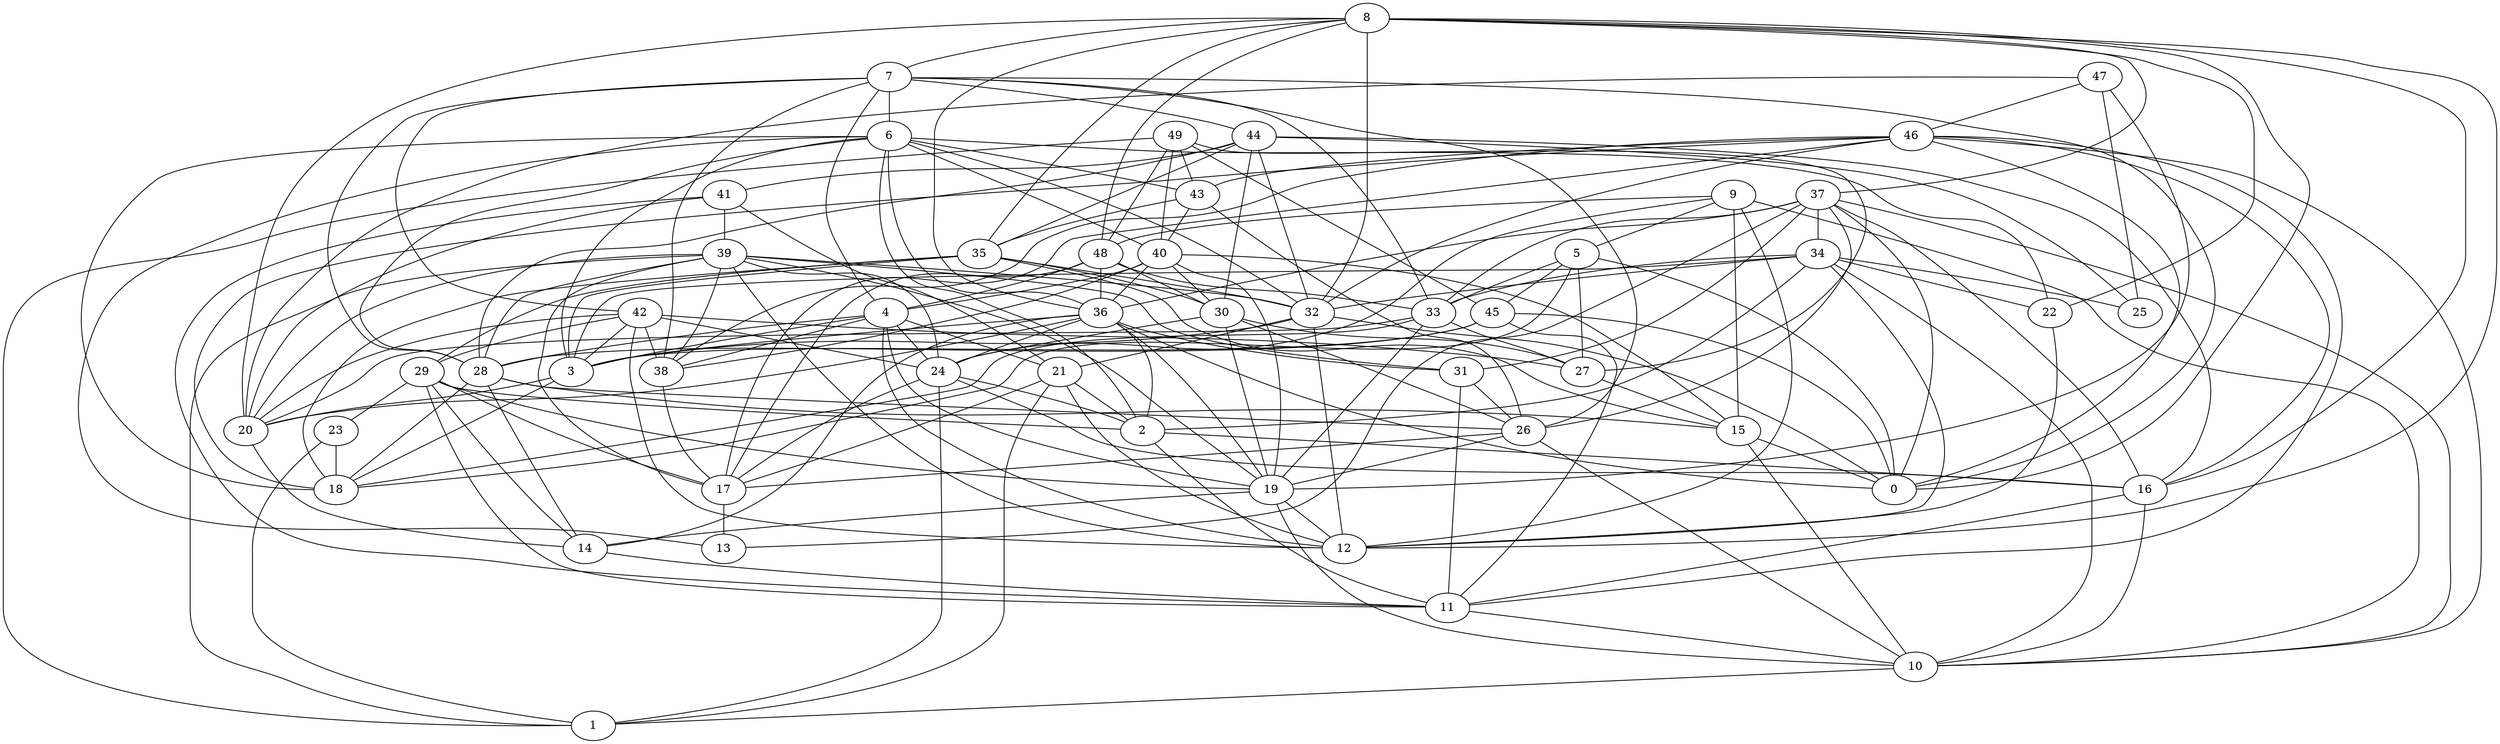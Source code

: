digraph GG_graph {

subgraph G_graph {
edge [color = black]
"26" -> "10" [dir = none]
"26" -> "17" [dir = none]
"32" -> "3" [dir = none]
"20" -> "14" [dir = none]
"31" -> "11" [dir = none]
"31" -> "26" [dir = none]
"34" -> "22" [dir = none]
"34" -> "33" [dir = none]
"34" -> "3" [dir = none]
"19" -> "12" [dir = none]
"19" -> "10" [dir = none]
"41" -> "39" [dir = none]
"41" -> "11" [dir = none]
"28" -> "14" [dir = none]
"28" -> "15" [dir = none]
"10" -> "1" [dir = none]
"7" -> "44" [dir = none]
"7" -> "6" [dir = none]
"7" -> "26" [dir = none]
"7" -> "38" [dir = none]
"7" -> "0" [dir = none]
"7" -> "28" [dir = none]
"29" -> "19" [dir = none]
"29" -> "11" [dir = none]
"29" -> "14" [dir = none]
"29" -> "23" [dir = none]
"23" -> "18" [dir = none]
"21" -> "1" [dir = none]
"21" -> "12" [dir = none]
"21" -> "2" [dir = none]
"2" -> "11" [dir = none]
"43" -> "26" [dir = none]
"43" -> "40" [dir = none]
"36" -> "14" [dir = none]
"36" -> "2" [dir = none]
"36" -> "24" [dir = none]
"36" -> "3" [dir = none]
"5" -> "18" [dir = none]
"5" -> "33" [dir = none]
"5" -> "0" [dir = none]
"5" -> "45" [dir = none]
"46" -> "16" [dir = none]
"46" -> "0" [dir = none]
"46" -> "32" [dir = none]
"46" -> "11" [dir = none]
"46" -> "43" [dir = none]
"46" -> "17" [dir = none]
"8" -> "16" [dir = none]
"8" -> "36" [dir = none]
"8" -> "22" [dir = none]
"8" -> "37" [dir = none]
"8" -> "35" [dir = none]
"15" -> "0" [dir = none]
"35" -> "18" [dir = none]
"27" -> "15" [dir = none]
"9" -> "48" [dir = none]
"9" -> "24" [dir = none]
"9" -> "12" [dir = none]
"40" -> "38" [dir = none]
"40" -> "36" [dir = none]
"40" -> "4" [dir = none]
"22" -> "12" [dir = none]
"44" -> "28" [dir = none]
"44" -> "25" [dir = none]
"33" -> "20" [dir = none]
"48" -> "36" [dir = none]
"48" -> "30" [dir = none]
"48" -> "33" [dir = none]
"37" -> "31" [dir = none]
"37" -> "36" [dir = none]
"37" -> "13" [dir = none]
"37" -> "16" [dir = none]
"37" -> "0" [dir = none]
"4" -> "28" [dir = none]
"42" -> "20" [dir = none]
"42" -> "29" [dir = none]
"42" -> "38" [dir = none]
"49" -> "40" [dir = none]
"49" -> "48" [dir = none]
"45" -> "28" [dir = none]
"45" -> "3" [dir = none]
"6" -> "28" [dir = none]
"6" -> "2" [dir = none]
"6" -> "18" [dir = none]
"6" -> "13" [dir = none]
"30" -> "24" [dir = none]
"30" -> "26" [dir = none]
"30" -> "27" [dir = none]
"24" -> "2" [dir = none]
"24" -> "16" [dir = none]
"47" -> "25" [dir = none]
"47" -> "19" [dir = none]
"47" -> "20" [dir = none]
"39" -> "38" [dir = none]
"39" -> "24" [dir = none]
"39" -> "19" [dir = none]
"39" -> "32" [dir = none]
"39" -> "20" [dir = none]
"40" -> "15" [dir = none]
"4" -> "3" [dir = none]
"8" -> "20" [dir = none]
"24" -> "17" [dir = none]
"33" -> "27" [dir = none]
"28" -> "18" [dir = none]
"44" -> "30" [dir = none]
"5" -> "27" [dir = none]
"39" -> "31" [dir = none]
"44" -> "32" [dir = none]
"48" -> "4" [dir = none]
"44" -> "35" [dir = none]
"49" -> "27" [dir = none]
"34" -> "25" [dir = none]
"36" -> "19" [dir = none]
"48" -> "17" [dir = none]
"30" -> "19" [dir = none]
"6" -> "43" [dir = none]
"43" -> "35" [dir = none]
"9" -> "5" [dir = none]
"26" -> "19" [dir = none]
"16" -> "10" [dir = none]
"32" -> "12" [dir = none]
"36" -> "0" [dir = none]
"49" -> "45" [dir = none]
"42" -> "27" [dir = none]
"42" -> "3" [dir = none]
"23" -> "1" [dir = none]
"38" -> "17" [dir = none]
"49" -> "1" [dir = none]
"4" -> "12" [dir = none]
"6" -> "3" [dir = none]
"39" -> "1" [dir = none]
"46" -> "10" [dir = none]
"6" -> "36" [dir = none]
"32" -> "0" [dir = none]
"8" -> "0" [dir = none]
"42" -> "12" [dir = none]
"45" -> "11" [dir = none]
"35" -> "3" [dir = none]
"41" -> "20" [dir = none]
"49" -> "43" [dir = none]
"3" -> "18" [dir = none]
"6" -> "22" [dir = none]
"44" -> "16" [dir = none]
"33" -> "19" [dir = none]
"37" -> "10" [dir = none]
"4" -> "19" [dir = none]
"3" -> "20" [dir = none]
"45" -> "0" [dir = none]
"17" -> "13" [dir = none]
"33" -> "18" [dir = none]
"21" -> "17" [dir = none]
"42" -> "24" [dir = none]
"34" -> "2" [dir = none]
"8" -> "7" [dir = none]
"14" -> "11" [dir = none]
"28" -> "26" [dir = none]
"46" -> "38" [dir = none]
"35" -> "29" [dir = none]
"15" -> "10" [dir = none]
"29" -> "2" [dir = none]
"36" -> "20" [dir = none]
"6" -> "32" [dir = none]
"29" -> "17" [dir = none]
"34" -> "32" [dir = none]
"37" -> "26" [dir = none]
"6" -> "40" [dir = none]
"7" -> "33" [dir = none]
"19" -> "14" [dir = none]
"35" -> "15" [dir = none]
"32" -> "21" [dir = none]
"34" -> "10" [dir = none]
"41" -> "21" [dir = none]
"47" -> "46" [dir = none]
"11" -> "10" [dir = none]
"4" -> "38" [dir = none]
"36" -> "31" [dir = none]
"46" -> "18" [dir = none]
"39" -> "28" [dir = none]
"8" -> "32" [dir = none]
"40" -> "30" [dir = none]
"35" -> "32" [dir = none]
"7" -> "4" [dir = none]
"16" -> "11" [dir = none]
"8" -> "12" [dir = none]
"2" -> "16" [dir = none]
"7" -> "42" [dir = none]
"44" -> "41" [dir = none]
"9" -> "15" [dir = none]
"39" -> "17" [dir = none]
"35" -> "30" [dir = none]
"9" -> "10" [dir = none]
"8" -> "48" [dir = none]
"34" -> "12" [dir = none]
"37" -> "34" [dir = none]
"4" -> "24" [dir = none]
"4" -> "21" [dir = none]
"24" -> "1" [dir = none]
"40" -> "19" [dir = none]
"37" -> "33" [dir = none]
"39" -> "12" [dir = none]
}

}

